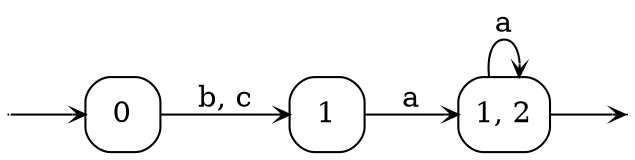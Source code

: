 digraph
{
  vcsn_context = "lal_char(abc), b"
  rankdir = LR
  edge [arrowhead = vee, arrowsize = .6]
  {
    node [shape = point, width = 0]
    I0
    F2
  }
  {
    node [shape = circle, style = rounded, width = 0.5]
    0 [label = "0", shape = box]
    1 [label = "1", shape = box]
    2 [label = "1, 2", shape = box]
  }
  I0 -> 0
  0 -> 1 [label = "b, c"]
  1 -> 2 [label = "a"]
  2 -> F2
  2 -> 2 [label = "a"]
}